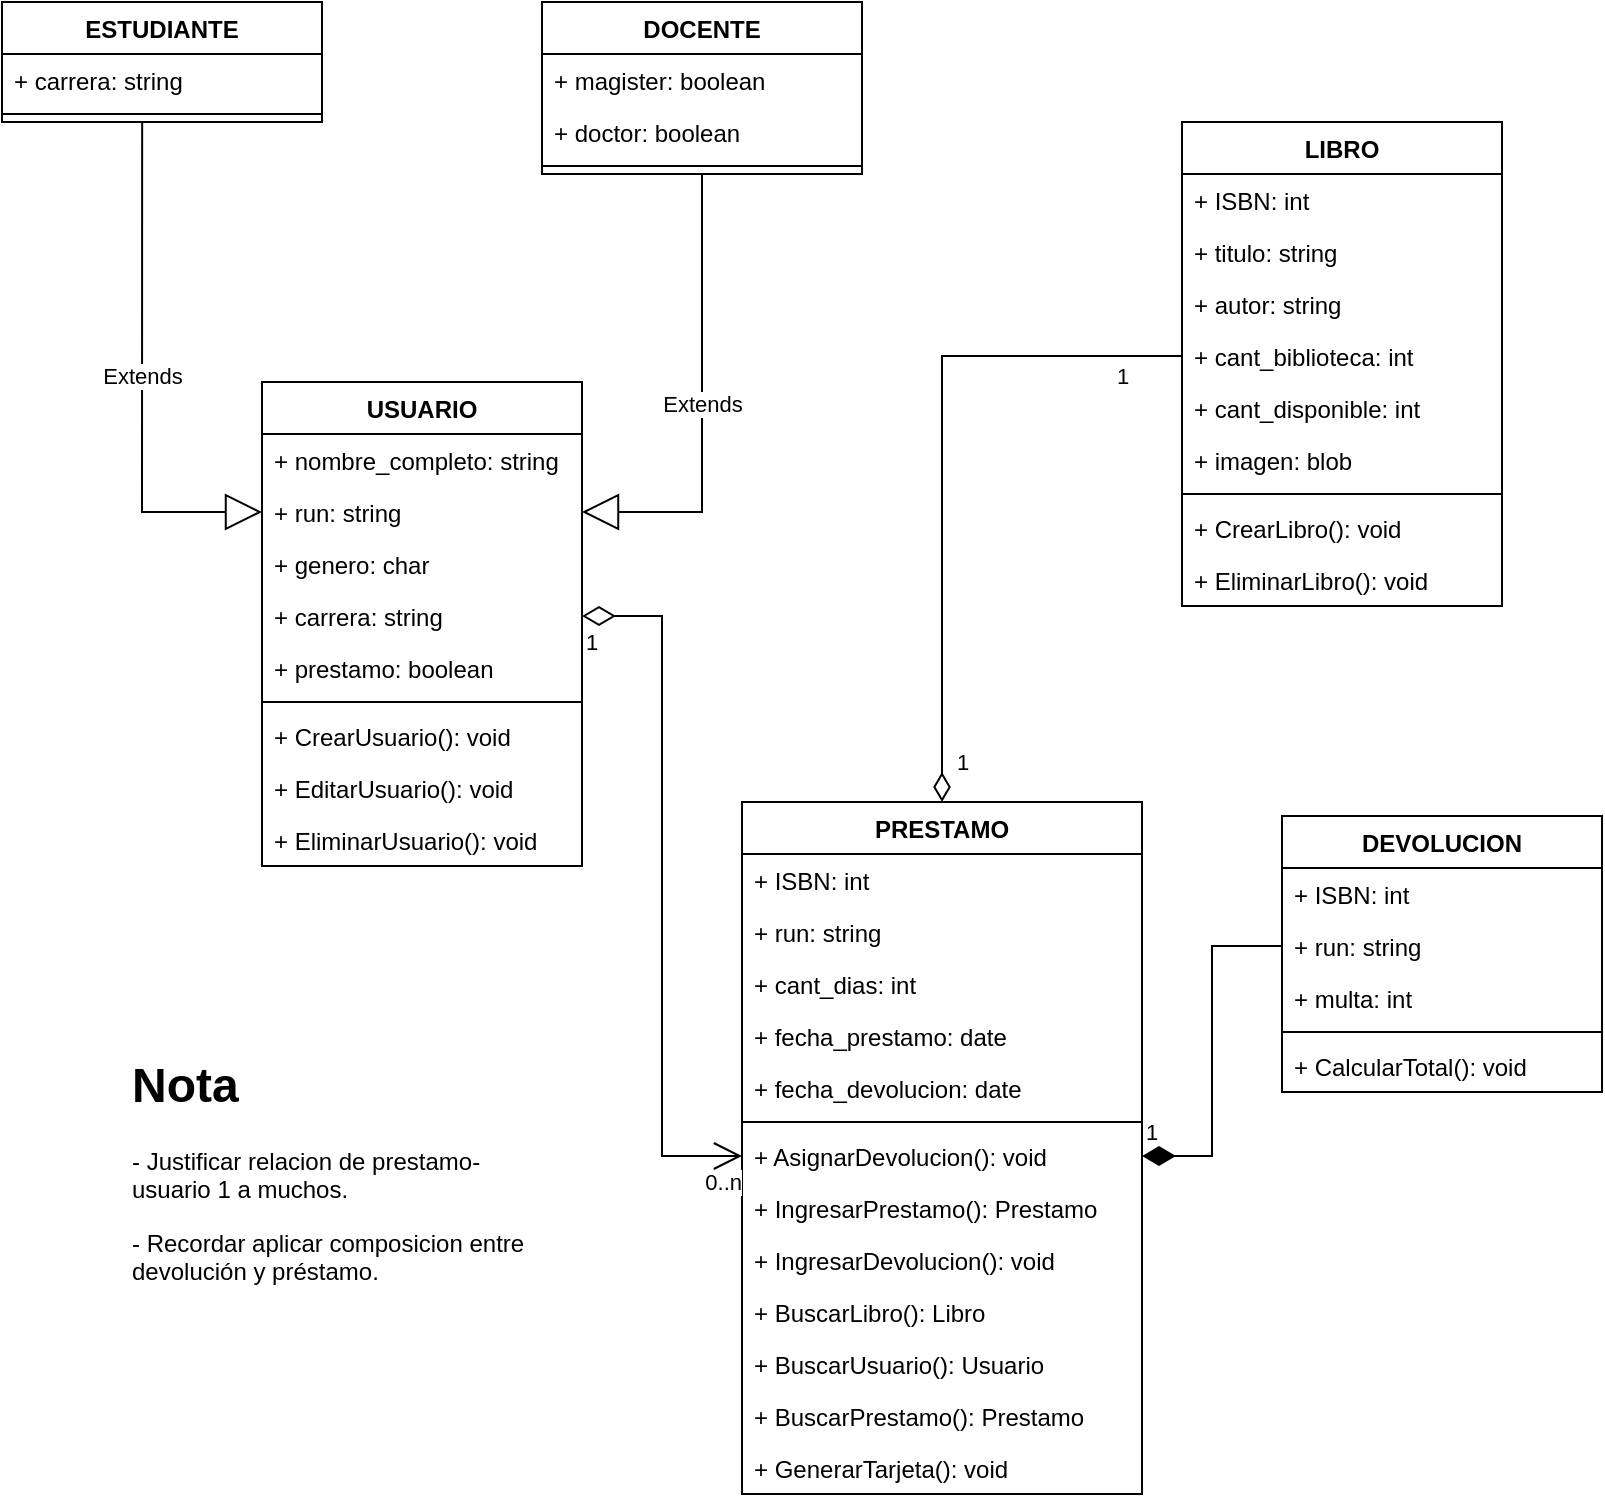 <mxfile version="20.3.0" type="device" pages="3"><diagram id="mNgIBa38I0x3JVY9VRNn" name="Página-1"><mxGraphModel dx="1311" dy="865" grid="1" gridSize="10" guides="1" tooltips="1" connect="1" arrows="1" fold="1" page="1" pageScale="1" pageWidth="827" pageHeight="1169" math="0" shadow="0"><root><mxCell id="0"/><mxCell id="1" parent="0"/><mxCell id="Ks_kOupfCcNhYlyn3guV-5" value="DOCENTE" style="swimlane;fontStyle=1;align=center;verticalAlign=top;childLayout=stackLayout;horizontal=1;startSize=26;horizontalStack=0;resizeParent=1;resizeParentMax=0;resizeLast=0;collapsible=1;marginBottom=0;" parent="1" vertex="1"><mxGeometry x="280" y="40" width="160" height="86" as="geometry"/></mxCell><mxCell id="Ks_kOupfCcNhYlyn3guV-6" value="+ magister: boolean" style="text;strokeColor=none;fillColor=none;align=left;verticalAlign=top;spacingLeft=4;spacingRight=4;overflow=hidden;rotatable=0;points=[[0,0.5],[1,0.5]];portConstraint=eastwest;" parent="Ks_kOupfCcNhYlyn3guV-5" vertex="1"><mxGeometry y="26" width="160" height="26" as="geometry"/></mxCell><mxCell id="Ks_kOupfCcNhYlyn3guV-21" value="+ doctor: boolean" style="text;strokeColor=none;fillColor=none;align=left;verticalAlign=top;spacingLeft=4;spacingRight=4;overflow=hidden;rotatable=0;points=[[0,0.5],[1,0.5]];portConstraint=eastwest;" parent="Ks_kOupfCcNhYlyn3guV-5" vertex="1"><mxGeometry y="52" width="160" height="26" as="geometry"/></mxCell><mxCell id="Ks_kOupfCcNhYlyn3guV-7" value="" style="line;strokeWidth=1;fillColor=none;align=left;verticalAlign=middle;spacingTop=-1;spacingLeft=3;spacingRight=3;rotatable=0;labelPosition=right;points=[];portConstraint=eastwest;strokeColor=inherit;" parent="Ks_kOupfCcNhYlyn3guV-5" vertex="1"><mxGeometry y="78" width="160" height="8" as="geometry"/></mxCell><mxCell id="Ks_kOupfCcNhYlyn3guV-9" value="ESTUDIANTE" style="swimlane;fontStyle=1;align=center;verticalAlign=top;childLayout=stackLayout;horizontal=1;startSize=26;horizontalStack=0;resizeParent=1;resizeParentMax=0;resizeLast=0;collapsible=1;marginBottom=0;" parent="1" vertex="1"><mxGeometry x="10" y="40" width="160" height="60" as="geometry"/></mxCell><mxCell id="Ks_kOupfCcNhYlyn3guV-39" value="+ carrera: string" style="text;strokeColor=none;fillColor=none;align=left;verticalAlign=top;spacingLeft=4;spacingRight=4;overflow=hidden;rotatable=0;points=[[0,0.5],[1,0.5]];portConstraint=eastwest;" parent="Ks_kOupfCcNhYlyn3guV-9" vertex="1"><mxGeometry y="26" width="160" height="26" as="geometry"/></mxCell><mxCell id="Ks_kOupfCcNhYlyn3guV-11" value="" style="line;strokeWidth=1;fillColor=none;align=left;verticalAlign=middle;spacingTop=-1;spacingLeft=3;spacingRight=3;rotatable=0;labelPosition=right;points=[];portConstraint=eastwest;strokeColor=inherit;" parent="Ks_kOupfCcNhYlyn3guV-9" vertex="1"><mxGeometry y="52" width="160" height="8" as="geometry"/></mxCell><mxCell id="Ks_kOupfCcNhYlyn3guV-13" value="USUARIO" style="swimlane;fontStyle=1;align=center;verticalAlign=top;childLayout=stackLayout;horizontal=1;startSize=26;horizontalStack=0;resizeParent=1;resizeParentMax=0;resizeLast=0;collapsible=1;marginBottom=0;" parent="1" vertex="1"><mxGeometry x="140" y="230" width="160" height="242" as="geometry"/></mxCell><mxCell id="Ks_kOupfCcNhYlyn3guV-14" value="+ nombre_completo: string" style="text;strokeColor=none;fillColor=none;align=left;verticalAlign=top;spacingLeft=4;spacingRight=4;overflow=hidden;rotatable=0;points=[[0,0.5],[1,0.5]];portConstraint=eastwest;" parent="Ks_kOupfCcNhYlyn3guV-13" vertex="1"><mxGeometry y="26" width="160" height="26" as="geometry"/></mxCell><mxCell id="Ks_kOupfCcNhYlyn3guV-40" value="+ run: string" style="text;strokeColor=none;fillColor=none;align=left;verticalAlign=top;spacingLeft=4;spacingRight=4;overflow=hidden;rotatable=0;points=[[0,0.5],[1,0.5]];portConstraint=eastwest;" parent="Ks_kOupfCcNhYlyn3guV-13" vertex="1"><mxGeometry y="52" width="160" height="26" as="geometry"/></mxCell><mxCell id="Ks_kOupfCcNhYlyn3guV-41" value="+ genero: char" style="text;strokeColor=none;fillColor=none;align=left;verticalAlign=top;spacingLeft=4;spacingRight=4;overflow=hidden;rotatable=0;points=[[0,0.5],[1,0.5]];portConstraint=eastwest;" parent="Ks_kOupfCcNhYlyn3guV-13" vertex="1"><mxGeometry y="78" width="160" height="26" as="geometry"/></mxCell><mxCell id="ywiuVshDL7w90yFbQGKG-3" value="+ carrera: string" style="text;strokeColor=none;fillColor=none;align=left;verticalAlign=top;spacingLeft=4;spacingRight=4;overflow=hidden;rotatable=0;points=[[0,0.5],[1,0.5]];portConstraint=eastwest;" parent="Ks_kOupfCcNhYlyn3guV-13" vertex="1"><mxGeometry y="104" width="160" height="26" as="geometry"/></mxCell><mxCell id="ywiuVshDL7w90yFbQGKG-4" value="+ prestamo: boolean" style="text;strokeColor=none;fillColor=none;align=left;verticalAlign=top;spacingLeft=4;spacingRight=4;overflow=hidden;rotatable=0;points=[[0,0.5],[1,0.5]];portConstraint=eastwest;" parent="Ks_kOupfCcNhYlyn3guV-13" vertex="1"><mxGeometry y="130" width="160" height="26" as="geometry"/></mxCell><mxCell id="Ks_kOupfCcNhYlyn3guV-15" value="" style="line;strokeWidth=1;fillColor=none;align=left;verticalAlign=middle;spacingTop=-1;spacingLeft=3;spacingRight=3;rotatable=0;labelPosition=right;points=[];portConstraint=eastwest;strokeColor=inherit;" parent="Ks_kOupfCcNhYlyn3guV-13" vertex="1"><mxGeometry y="156" width="160" height="8" as="geometry"/></mxCell><mxCell id="Ks_kOupfCcNhYlyn3guV-16" value="+ CrearUsuario(): void" style="text;strokeColor=none;fillColor=none;align=left;verticalAlign=top;spacingLeft=4;spacingRight=4;overflow=hidden;rotatable=0;points=[[0,0.5],[1,0.5]];portConstraint=eastwest;" parent="Ks_kOupfCcNhYlyn3guV-13" vertex="1"><mxGeometry y="164" width="160" height="26" as="geometry"/></mxCell><mxCell id="ywiuVshDL7w90yFbQGKG-5" value="+ EditarUsuario(): void" style="text;strokeColor=none;fillColor=none;align=left;verticalAlign=top;spacingLeft=4;spacingRight=4;overflow=hidden;rotatable=0;points=[[0,0.5],[1,0.5]];portConstraint=eastwest;" parent="Ks_kOupfCcNhYlyn3guV-13" vertex="1"><mxGeometry y="190" width="160" height="26" as="geometry"/></mxCell><mxCell id="ywiuVshDL7w90yFbQGKG-6" value="+ EliminarUsuario(): void" style="text;strokeColor=none;fillColor=none;align=left;verticalAlign=top;spacingLeft=4;spacingRight=4;overflow=hidden;rotatable=0;points=[[0,0.5],[1,0.5]];portConstraint=eastwest;" parent="Ks_kOupfCcNhYlyn3guV-13" vertex="1"><mxGeometry y="216" width="160" height="26" as="geometry"/></mxCell><mxCell id="Ks_kOupfCcNhYlyn3guV-17" value="LIBRO" style="swimlane;fontStyle=1;align=center;verticalAlign=top;childLayout=stackLayout;horizontal=1;startSize=26;horizontalStack=0;resizeParent=1;resizeParentMax=0;resizeLast=0;collapsible=1;marginBottom=0;" parent="1" vertex="1"><mxGeometry x="600" y="100" width="160" height="242" as="geometry"/></mxCell><mxCell id="Ks_kOupfCcNhYlyn3guV-18" value="+ ISBN: int" style="text;strokeColor=none;fillColor=none;align=left;verticalAlign=top;spacingLeft=4;spacingRight=4;overflow=hidden;rotatable=0;points=[[0,0.5],[1,0.5]];portConstraint=eastwest;" parent="Ks_kOupfCcNhYlyn3guV-17" vertex="1"><mxGeometry y="26" width="160" height="26" as="geometry"/></mxCell><mxCell id="ywiuVshDL7w90yFbQGKG-7" value="+ titulo: string" style="text;strokeColor=none;fillColor=none;align=left;verticalAlign=top;spacingLeft=4;spacingRight=4;overflow=hidden;rotatable=0;points=[[0,0.5],[1,0.5]];portConstraint=eastwest;" parent="Ks_kOupfCcNhYlyn3guV-17" vertex="1"><mxGeometry y="52" width="160" height="26" as="geometry"/></mxCell><mxCell id="ywiuVshDL7w90yFbQGKG-8" value="+ autor: string" style="text;strokeColor=none;fillColor=none;align=left;verticalAlign=top;spacingLeft=4;spacingRight=4;overflow=hidden;rotatable=0;points=[[0,0.5],[1,0.5]];portConstraint=eastwest;" parent="Ks_kOupfCcNhYlyn3guV-17" vertex="1"><mxGeometry y="78" width="160" height="26" as="geometry"/></mxCell><mxCell id="ywiuVshDL7w90yFbQGKG-9" value="+ cant_biblioteca: int" style="text;strokeColor=none;fillColor=none;align=left;verticalAlign=top;spacingLeft=4;spacingRight=4;overflow=hidden;rotatable=0;points=[[0,0.5],[1,0.5]];portConstraint=eastwest;" parent="Ks_kOupfCcNhYlyn3guV-17" vertex="1"><mxGeometry y="104" width="160" height="26" as="geometry"/></mxCell><mxCell id="ywiuVshDL7w90yFbQGKG-10" value="+ cant_disponible: int" style="text;strokeColor=none;fillColor=none;align=left;verticalAlign=top;spacingLeft=4;spacingRight=4;overflow=hidden;rotatable=0;points=[[0,0.5],[1,0.5]];portConstraint=eastwest;" parent="Ks_kOupfCcNhYlyn3guV-17" vertex="1"><mxGeometry y="130" width="160" height="26" as="geometry"/></mxCell><mxCell id="ywiuVshDL7w90yFbQGKG-11" value="+ imagen: blob " style="text;strokeColor=none;fillColor=none;align=left;verticalAlign=top;spacingLeft=4;spacingRight=4;overflow=hidden;rotatable=0;points=[[0,0.5],[1,0.5]];portConstraint=eastwest;" parent="Ks_kOupfCcNhYlyn3guV-17" vertex="1"><mxGeometry y="156" width="160" height="26" as="geometry"/></mxCell><mxCell id="Ks_kOupfCcNhYlyn3guV-19" value="" style="line;strokeWidth=1;fillColor=none;align=left;verticalAlign=middle;spacingTop=-1;spacingLeft=3;spacingRight=3;rotatable=0;labelPosition=right;points=[];portConstraint=eastwest;strokeColor=inherit;" parent="Ks_kOupfCcNhYlyn3guV-17" vertex="1"><mxGeometry y="182" width="160" height="8" as="geometry"/></mxCell><mxCell id="Ks_kOupfCcNhYlyn3guV-20" value="+ CrearLibro(): void" style="text;strokeColor=none;fillColor=none;align=left;verticalAlign=top;spacingLeft=4;spacingRight=4;overflow=hidden;rotatable=0;points=[[0,0.5],[1,0.5]];portConstraint=eastwest;" parent="Ks_kOupfCcNhYlyn3guV-17" vertex="1"><mxGeometry y="190" width="160" height="26" as="geometry"/></mxCell><mxCell id="ywiuVshDL7w90yFbQGKG-12" value="+ EliminarLibro(): void" style="text;strokeColor=none;fillColor=none;align=left;verticalAlign=top;spacingLeft=4;spacingRight=4;overflow=hidden;rotatable=0;points=[[0,0.5],[1,0.5]];portConstraint=eastwest;" parent="Ks_kOupfCcNhYlyn3guV-17" vertex="1"><mxGeometry y="216" width="160" height="26" as="geometry"/></mxCell><mxCell id="ywiuVshDL7w90yFbQGKG-24" value="PRESTAMO" style="swimlane;fontStyle=1;align=center;verticalAlign=top;childLayout=stackLayout;horizontal=1;startSize=26;horizontalStack=0;resizeParent=1;resizeParentMax=0;resizeLast=0;collapsible=1;marginBottom=0;" parent="1" vertex="1"><mxGeometry x="380" y="440" width="200" height="346" as="geometry"/></mxCell><mxCell id="ywiuVshDL7w90yFbQGKG-25" value="+ ISBN: int" style="text;strokeColor=none;fillColor=none;align=left;verticalAlign=top;spacingLeft=4;spacingRight=4;overflow=hidden;rotatable=0;points=[[0,0.5],[1,0.5]];portConstraint=eastwest;" parent="ywiuVshDL7w90yFbQGKG-24" vertex="1"><mxGeometry y="26" width="200" height="26" as="geometry"/></mxCell><mxCell id="ywiuVshDL7w90yFbQGKG-26" value="+ run: string" style="text;strokeColor=none;fillColor=none;align=left;verticalAlign=top;spacingLeft=4;spacingRight=4;overflow=hidden;rotatable=0;points=[[0,0.5],[1,0.5]];portConstraint=eastwest;" parent="ywiuVshDL7w90yFbQGKG-24" vertex="1"><mxGeometry y="52" width="200" height="26" as="geometry"/></mxCell><mxCell id="ywiuVshDL7w90yFbQGKG-39" value="+ cant_dias: int" style="text;strokeColor=none;fillColor=none;align=left;verticalAlign=top;spacingLeft=4;spacingRight=4;overflow=hidden;rotatable=0;points=[[0,0.5],[1,0.5]];portConstraint=eastwest;" parent="ywiuVshDL7w90yFbQGKG-24" vertex="1"><mxGeometry y="78" width="200" height="26" as="geometry"/></mxCell><mxCell id="ywiuVshDL7w90yFbQGKG-29" value="+ fecha_prestamo: date" style="text;strokeColor=none;fillColor=none;align=left;verticalAlign=top;spacingLeft=4;spacingRight=4;overflow=hidden;rotatable=0;points=[[0,0.5],[1,0.5]];portConstraint=eastwest;" parent="ywiuVshDL7w90yFbQGKG-24" vertex="1"><mxGeometry y="104" width="200" height="26" as="geometry"/></mxCell><mxCell id="ywiuVshDL7w90yFbQGKG-40" value="+ fecha_devolucion: date" style="text;strokeColor=none;fillColor=none;align=left;verticalAlign=top;spacingLeft=4;spacingRight=4;overflow=hidden;rotatable=0;points=[[0,0.5],[1,0.5]];portConstraint=eastwest;" parent="ywiuVshDL7w90yFbQGKG-24" vertex="1"><mxGeometry y="130" width="200" height="26" as="geometry"/></mxCell><mxCell id="ywiuVshDL7w90yFbQGKG-30" value="" style="line;strokeWidth=1;fillColor=none;align=left;verticalAlign=middle;spacingTop=-1;spacingLeft=3;spacingRight=3;rotatable=0;labelPosition=right;points=[];portConstraint=eastwest;strokeColor=inherit;" parent="ywiuVshDL7w90yFbQGKG-24" vertex="1"><mxGeometry y="156" width="200" height="8" as="geometry"/></mxCell><mxCell id="ywiuVshDL7w90yFbQGKG-33" value="+ AsignarDevolucion(): void" style="text;strokeColor=none;fillColor=none;align=left;verticalAlign=top;spacingLeft=4;spacingRight=4;overflow=hidden;rotatable=0;points=[[0,0.5],[1,0.5]];portConstraint=eastwest;" parent="ywiuVshDL7w90yFbQGKG-24" vertex="1"><mxGeometry y="164" width="200" height="26" as="geometry"/></mxCell><mxCell id="ywiuVshDL7w90yFbQGKG-42" value="+ IngresarPrestamo(): Prestamo" style="text;strokeColor=none;fillColor=none;align=left;verticalAlign=top;spacingLeft=4;spacingRight=4;overflow=hidden;rotatable=0;points=[[0,0.5],[1,0.5]];portConstraint=eastwest;" parent="ywiuVshDL7w90yFbQGKG-24" vertex="1"><mxGeometry y="190" width="200" height="26" as="geometry"/></mxCell><mxCell id="ywiuVshDL7w90yFbQGKG-44" value="+ IngresarDevolucion(): void" style="text;strokeColor=none;fillColor=none;align=left;verticalAlign=top;spacingLeft=4;spacingRight=4;overflow=hidden;rotatable=0;points=[[0,0.5],[1,0.5]];portConstraint=eastwest;" parent="ywiuVshDL7w90yFbQGKG-24" vertex="1"><mxGeometry y="216" width="200" height="26" as="geometry"/></mxCell><mxCell id="ywiuVshDL7w90yFbQGKG-45" value="+ BuscarLibro(): Libro" style="text;strokeColor=none;fillColor=none;align=left;verticalAlign=top;spacingLeft=4;spacingRight=4;overflow=hidden;rotatable=0;points=[[0,0.5],[1,0.5]];portConstraint=eastwest;" parent="ywiuVshDL7w90yFbQGKG-24" vertex="1"><mxGeometry y="242" width="200" height="26" as="geometry"/></mxCell><mxCell id="ywiuVshDL7w90yFbQGKG-46" value="+ BuscarUsuario(): Usuario" style="text;strokeColor=none;fillColor=none;align=left;verticalAlign=top;spacingLeft=4;spacingRight=4;overflow=hidden;rotatable=0;points=[[0,0.5],[1,0.5]];portConstraint=eastwest;" parent="ywiuVshDL7w90yFbQGKG-24" vertex="1"><mxGeometry y="268" width="200" height="26" as="geometry"/></mxCell><mxCell id="ywiuVshDL7w90yFbQGKG-47" value="+ BuscarPrestamo(): Prestamo" style="text;strokeColor=none;fillColor=none;align=left;verticalAlign=top;spacingLeft=4;spacingRight=4;overflow=hidden;rotatable=0;points=[[0,0.5],[1,0.5]];portConstraint=eastwest;" parent="ywiuVshDL7w90yFbQGKG-24" vertex="1"><mxGeometry y="294" width="200" height="26" as="geometry"/></mxCell><mxCell id="ywiuVshDL7w90yFbQGKG-41" value="+ GenerarTarjeta(): void" style="text;strokeColor=none;fillColor=none;align=left;verticalAlign=top;spacingLeft=4;spacingRight=4;overflow=hidden;rotatable=0;points=[[0,0.5],[1,0.5]];portConstraint=eastwest;" parent="ywiuVshDL7w90yFbQGKG-24" vertex="1"><mxGeometry y="320" width="200" height="26" as="geometry"/></mxCell><mxCell id="ywiuVshDL7w90yFbQGKG-48" value="DEVOLUCION" style="swimlane;fontStyle=1;align=center;verticalAlign=top;childLayout=stackLayout;horizontal=1;startSize=26;horizontalStack=0;resizeParent=1;resizeParentMax=0;resizeLast=0;collapsible=1;marginBottom=0;" parent="1" vertex="1"><mxGeometry x="650" y="447" width="160" height="138" as="geometry"/></mxCell><mxCell id="ywiuVshDL7w90yFbQGKG-49" value="+ ISBN: int" style="text;strokeColor=none;fillColor=none;align=left;verticalAlign=top;spacingLeft=4;spacingRight=4;overflow=hidden;rotatable=0;points=[[0,0.5],[1,0.5]];portConstraint=eastwest;" parent="ywiuVshDL7w90yFbQGKG-48" vertex="1"><mxGeometry y="26" width="160" height="26" as="geometry"/></mxCell><mxCell id="ywiuVshDL7w90yFbQGKG-50" value="+ run: string" style="text;strokeColor=none;fillColor=none;align=left;verticalAlign=top;spacingLeft=4;spacingRight=4;overflow=hidden;rotatable=0;points=[[0,0.5],[1,0.5]];portConstraint=eastwest;" parent="ywiuVshDL7w90yFbQGKG-48" vertex="1"><mxGeometry y="52" width="160" height="26" as="geometry"/></mxCell><mxCell id="a4HyWnvwHdu7u4Hzzxh6-2" value="+ multa: int" style="text;strokeColor=none;fillColor=none;align=left;verticalAlign=top;spacingLeft=4;spacingRight=4;overflow=hidden;rotatable=0;points=[[0,0.5],[1,0.5]];portConstraint=eastwest;" vertex="1" parent="ywiuVshDL7w90yFbQGKG-48"><mxGeometry y="78" width="160" height="26" as="geometry"/></mxCell><mxCell id="ywiuVshDL7w90yFbQGKG-55" value="" style="line;strokeWidth=1;fillColor=none;align=left;verticalAlign=middle;spacingTop=-1;spacingLeft=3;spacingRight=3;rotatable=0;labelPosition=right;points=[];portConstraint=eastwest;strokeColor=inherit;" parent="ywiuVshDL7w90yFbQGKG-48" vertex="1"><mxGeometry y="104" width="160" height="8" as="geometry"/></mxCell><mxCell id="ywiuVshDL7w90yFbQGKG-57" value="+ CalcularTotal(): void" style="text;strokeColor=none;fillColor=none;align=left;verticalAlign=top;spacingLeft=4;spacingRight=4;overflow=hidden;rotatable=0;points=[[0,0.5],[1,0.5]];portConstraint=eastwest;" parent="ywiuVshDL7w90yFbQGKG-48" vertex="1"><mxGeometry y="112" width="160" height="26" as="geometry"/></mxCell><mxCell id="a4HyWnvwHdu7u4Hzzxh6-3" value="1" style="endArrow=none;html=1;endSize=12;startArrow=diamondThin;startSize=14;startFill=1;edgeStyle=orthogonalEdgeStyle;align=left;verticalAlign=bottom;rounded=0;entryX=0;entryY=0.5;entryDx=0;entryDy=0;exitX=1;exitY=0.5;exitDx=0;exitDy=0;endFill=0;" edge="1" parent="1" source="ywiuVshDL7w90yFbQGKG-33" target="ywiuVshDL7w90yFbQGKG-50"><mxGeometry x="-1" y="3" relative="1" as="geometry"><mxPoint x="420" y="290" as="sourcePoint"/><mxPoint x="580" y="290" as="targetPoint"/></mxGeometry></mxCell><mxCell id="a4HyWnvwHdu7u4Hzzxh6-4" value="" style="endArrow=open;html=1;endSize=12;startArrow=diamondThin;startSize=14;startFill=0;edgeStyle=orthogonalEdgeStyle;rounded=0;exitX=1;exitY=0.5;exitDx=0;exitDy=0;entryX=0;entryY=0.5;entryDx=0;entryDy=0;" edge="1" parent="1" source="ywiuVshDL7w90yFbQGKG-3" target="ywiuVshDL7w90yFbQGKG-33"><mxGeometry relative="1" as="geometry"><mxPoint x="140" y="610" as="sourcePoint"/><mxPoint x="300" y="610" as="targetPoint"/></mxGeometry></mxCell><mxCell id="a4HyWnvwHdu7u4Hzzxh6-5" value="1" style="edgeLabel;resizable=0;html=1;align=left;verticalAlign=top;" connectable="0" vertex="1" parent="a4HyWnvwHdu7u4Hzzxh6-4"><mxGeometry x="-1" relative="1" as="geometry"/></mxCell><mxCell id="a4HyWnvwHdu7u4Hzzxh6-6" value="0..n" style="edgeLabel;resizable=0;html=1;align=right;verticalAlign=top;" connectable="0" vertex="1" parent="a4HyWnvwHdu7u4Hzzxh6-4"><mxGeometry x="1" relative="1" as="geometry"/></mxCell><mxCell id="a4HyWnvwHdu7u4Hzzxh6-7" value="Extends" style="endArrow=block;endSize=16;endFill=0;html=1;rounded=0;exitX=0.5;exitY=1;exitDx=0;exitDy=0;entryX=1;entryY=0.5;entryDx=0;entryDy=0;" edge="1" parent="1" source="Ks_kOupfCcNhYlyn3guV-5" target="Ks_kOupfCcNhYlyn3guV-40"><mxGeometry width="160" relative="1" as="geometry"><mxPoint x="354.08" y="151.012" as="sourcePoint"/><mxPoint x="470" y="270" as="targetPoint"/><Array as="points"><mxPoint x="360" y="295"/></Array></mxGeometry></mxCell><mxCell id="a4HyWnvwHdu7u4Hzzxh6-9" value="Extends" style="endArrow=block;endSize=16;endFill=0;html=1;rounded=0;entryX=0;entryY=0.5;entryDx=0;entryDy=0;exitX=0.438;exitY=1;exitDx=0;exitDy=0;exitPerimeter=0;" edge="1" parent="1" source="Ks_kOupfCcNhYlyn3guV-11" target="Ks_kOupfCcNhYlyn3guV-40"><mxGeometry width="160" relative="1" as="geometry"><mxPoint x="80" y="110" as="sourcePoint"/><mxPoint y="313.99" as="targetPoint"/><Array as="points"><mxPoint x="80" y="295"/></Array></mxGeometry></mxCell><mxCell id="a4HyWnvwHdu7u4Hzzxh6-10" value="" style="endArrow=diamondThin;html=1;endSize=12;startArrow=none;startSize=14;startFill=0;edgeStyle=orthogonalEdgeStyle;align=left;verticalAlign=bottom;rounded=0;entryX=0.5;entryY=0;entryDx=0;entryDy=0;endFill=0;exitX=0;exitY=0.5;exitDx=0;exitDy=0;" edge="1" parent="1" source="ywiuVshDL7w90yFbQGKG-9" target="ywiuVshDL7w90yFbQGKG-24"><mxGeometry x="-1" y="3" relative="1" as="geometry"><mxPoint x="550" y="160" as="sourcePoint"/><mxPoint x="580" y="370" as="targetPoint"/></mxGeometry></mxCell><mxCell id="a4HyWnvwHdu7u4Hzzxh6-15" value="1" style="edgeLabel;html=1;align=center;verticalAlign=middle;resizable=0;points=[];" vertex="1" connectable="0" parent="a4HyWnvwHdu7u4Hzzxh6-10"><mxGeometry x="0.878" y="3" relative="1" as="geometry"><mxPoint x="7" y="1" as="offset"/></mxGeometry></mxCell><mxCell id="a4HyWnvwHdu7u4Hzzxh6-16" value="1" style="edgeLabel;html=1;align=center;verticalAlign=middle;resizable=0;points=[];" vertex="1" connectable="0" parent="a4HyWnvwHdu7u4Hzzxh6-10"><mxGeometry x="-0.883" relative="1" as="geometry"><mxPoint x="-10" y="10" as="offset"/></mxGeometry></mxCell><mxCell id="a4HyWnvwHdu7u4Hzzxh6-17" value="&lt;h1&gt;Nota&lt;/h1&gt;&lt;p&gt;- Justificar relacion de prestamo-usuario 1 a muchos.&lt;/p&gt;&lt;p&gt;- Recordar aplicar composicion entre devolución y préstamo.&lt;/p&gt;" style="text;html=1;strokeColor=none;fillColor=none;spacing=5;spacingTop=-20;whiteSpace=wrap;overflow=hidden;rounded=0;" vertex="1" parent="1"><mxGeometry x="70" y="562" width="220" height="120" as="geometry"/></mxCell></root></mxGraphModel></diagram><diagram id="lPnefy8IGAxARfAvp4rN" name="Página-2"><mxGraphModel dx="1422" dy="754" grid="1" gridSize="10" guides="1" tooltips="1" connect="1" arrows="1" fold="1" page="1" pageScale="1" pageWidth="827" pageHeight="1169" math="0" shadow="0"><root><mxCell id="0"/><mxCell id="1" parent="0"/><mxCell id="mWKZ7ZZ4ZUN2fUDsAPJV-1" value="Figura" style="swimlane;fontStyle=1;align=center;verticalAlign=top;childLayout=stackLayout;horizontal=1;startSize=26;horizontalStack=0;resizeParent=1;resizeParentMax=0;resizeLast=0;collapsible=1;marginBottom=0;" parent="1" vertex="1"><mxGeometry x="360" y="80" width="160" height="86" as="geometry"/></mxCell><mxCell id="mWKZ7ZZ4ZUN2fUDsAPJV-3" value="" style="line;strokeWidth=1;fillColor=none;align=left;verticalAlign=middle;spacingTop=-1;spacingLeft=3;spacingRight=3;rotatable=0;labelPosition=right;points=[];portConstraint=eastwest;strokeColor=inherit;" parent="mWKZ7ZZ4ZUN2fUDsAPJV-1" vertex="1"><mxGeometry y="26" width="160" height="8" as="geometry"/></mxCell><mxCell id="mWKZ7ZZ4ZUN2fUDsAPJV-4" value="+ calcularArea(): double&#10;" style="text;strokeColor=none;fillColor=none;align=left;verticalAlign=top;spacingLeft=4;spacingRight=4;overflow=hidden;rotatable=0;points=[[0,0.5],[1,0.5]];portConstraint=eastwest;" parent="mWKZ7ZZ4ZUN2fUDsAPJV-1" vertex="1"><mxGeometry y="34" width="160" height="26" as="geometry"/></mxCell><mxCell id="mWKZ7ZZ4ZUN2fUDsAPJV-5" value="+ calcularPerímetro(): double&#10;" style="text;strokeColor=none;fillColor=none;align=left;verticalAlign=top;spacingLeft=4;spacingRight=4;overflow=hidden;rotatable=0;points=[[0,0.5],[1,0.5]];portConstraint=eastwest;" parent="mWKZ7ZZ4ZUN2fUDsAPJV-1" vertex="1"><mxGeometry y="60" width="160" height="26" as="geometry"/></mxCell><mxCell id="mWKZ7ZZ4ZUN2fUDsAPJV-6" value="Cuadrado" style="swimlane;fontStyle=1;align=center;verticalAlign=top;childLayout=stackLayout;horizontal=1;startSize=26;horizontalStack=0;resizeParent=1;resizeParentMax=0;resizeLast=0;collapsible=1;marginBottom=0;" parent="1" vertex="1"><mxGeometry x="40" y="240" width="160" height="138" as="geometry"/></mxCell><mxCell id="mWKZ7ZZ4ZUN2fUDsAPJV-7" value="- lado: double" style="text;strokeColor=none;fillColor=none;align=left;verticalAlign=top;spacingLeft=4;spacingRight=4;overflow=hidden;rotatable=0;points=[[0,0.5],[1,0.5]];portConstraint=eastwest;" parent="mWKZ7ZZ4ZUN2fUDsAPJV-6" vertex="1"><mxGeometry y="26" width="160" height="26" as="geometry"/></mxCell><mxCell id="mWKZ7ZZ4ZUN2fUDsAPJV-8" value="" style="line;strokeWidth=1;fillColor=none;align=left;verticalAlign=middle;spacingTop=-1;spacingLeft=3;spacingRight=3;rotatable=0;labelPosition=right;points=[];portConstraint=eastwest;strokeColor=inherit;" parent="mWKZ7ZZ4ZUN2fUDsAPJV-6" vertex="1"><mxGeometry y="52" width="160" height="8" as="geometry"/></mxCell><mxCell id="mWKZ7ZZ4ZUN2fUDsAPJV-12" value="+ calcularArea(): double&#10;" style="text;strokeColor=none;fillColor=none;align=left;verticalAlign=top;spacingLeft=4;spacingRight=4;overflow=hidden;rotatable=0;points=[[0,0.5],[1,0.5]];portConstraint=eastwest;" parent="mWKZ7ZZ4ZUN2fUDsAPJV-6" vertex="1"><mxGeometry y="60" width="160" height="26" as="geometry"/></mxCell><mxCell id="mWKZ7ZZ4ZUN2fUDsAPJV-13" value="+ calcularPerímetro(): double&#10;" style="text;strokeColor=none;fillColor=none;align=left;verticalAlign=top;spacingLeft=4;spacingRight=4;overflow=hidden;rotatable=0;points=[[0,0.5],[1,0.5]];portConstraint=eastwest;" parent="mWKZ7ZZ4ZUN2fUDsAPJV-6" vertex="1"><mxGeometry y="86" width="160" height="26" as="geometry"/></mxCell><mxCell id="mWKZ7ZZ4ZUN2fUDsAPJV-10" value="+ toString(): String" style="text;strokeColor=none;fillColor=none;align=left;verticalAlign=top;spacingLeft=4;spacingRight=4;overflow=hidden;rotatable=0;points=[[0,0.5],[1,0.5]];portConstraint=eastwest;" parent="mWKZ7ZZ4ZUN2fUDsAPJV-6" vertex="1"><mxGeometry y="112" width="160" height="26" as="geometry"/></mxCell><mxCell id="mWKZ7ZZ4ZUN2fUDsAPJV-18" value="Rectangulo" style="swimlane;fontStyle=1;align=center;verticalAlign=top;childLayout=stackLayout;horizontal=1;startSize=26;horizontalStack=0;resizeParent=1;resizeParentMax=0;resizeLast=0;collapsible=1;marginBottom=0;" parent="1" vertex="1"><mxGeometry x="240" y="240" width="160" height="164" as="geometry"/></mxCell><mxCell id="mWKZ7ZZ4ZUN2fUDsAPJV-19" value="- base: double" style="text;strokeColor=none;fillColor=none;align=left;verticalAlign=top;spacingLeft=4;spacingRight=4;overflow=hidden;rotatable=0;points=[[0,0.5],[1,0.5]];portConstraint=eastwest;" parent="mWKZ7ZZ4ZUN2fUDsAPJV-18" vertex="1"><mxGeometry y="26" width="160" height="26" as="geometry"/></mxCell><mxCell id="mWKZ7ZZ4ZUN2fUDsAPJV-24" value="- altura: double" style="text;strokeColor=none;fillColor=none;align=left;verticalAlign=top;spacingLeft=4;spacingRight=4;overflow=hidden;rotatable=0;points=[[0,0.5],[1,0.5]];portConstraint=eastwest;" parent="mWKZ7ZZ4ZUN2fUDsAPJV-18" vertex="1"><mxGeometry y="52" width="160" height="26" as="geometry"/></mxCell><mxCell id="mWKZ7ZZ4ZUN2fUDsAPJV-20" value="" style="line;strokeWidth=1;fillColor=none;align=left;verticalAlign=middle;spacingTop=-1;spacingLeft=3;spacingRight=3;rotatable=0;labelPosition=right;points=[];portConstraint=eastwest;strokeColor=inherit;" parent="mWKZ7ZZ4ZUN2fUDsAPJV-18" vertex="1"><mxGeometry y="78" width="160" height="8" as="geometry"/></mxCell><mxCell id="mWKZ7ZZ4ZUN2fUDsAPJV-21" value="+ calcularArea(): double&#10;" style="text;strokeColor=none;fillColor=none;align=left;verticalAlign=top;spacingLeft=4;spacingRight=4;overflow=hidden;rotatable=0;points=[[0,0.5],[1,0.5]];portConstraint=eastwest;" parent="mWKZ7ZZ4ZUN2fUDsAPJV-18" vertex="1"><mxGeometry y="86" width="160" height="26" as="geometry"/></mxCell><mxCell id="mWKZ7ZZ4ZUN2fUDsAPJV-22" value="+ calcularPerímetro(): double&#10;" style="text;strokeColor=none;fillColor=none;align=left;verticalAlign=top;spacingLeft=4;spacingRight=4;overflow=hidden;rotatable=0;points=[[0,0.5],[1,0.5]];portConstraint=eastwest;" parent="mWKZ7ZZ4ZUN2fUDsAPJV-18" vertex="1"><mxGeometry y="112" width="160" height="26" as="geometry"/></mxCell><mxCell id="mWKZ7ZZ4ZUN2fUDsAPJV-23" value="+ toString(): String" style="text;strokeColor=none;fillColor=none;align=left;verticalAlign=top;spacingLeft=4;spacingRight=4;overflow=hidden;rotatable=0;points=[[0,0.5],[1,0.5]];portConstraint=eastwest;" parent="mWKZ7ZZ4ZUN2fUDsAPJV-18" vertex="1"><mxGeometry y="138" width="160" height="26" as="geometry"/></mxCell><mxCell id="mWKZ7ZZ4ZUN2fUDsAPJV-25" value="Triangulo" style="swimlane;fontStyle=1;align=center;verticalAlign=top;childLayout=stackLayout;horizontal=1;startSize=26;horizontalStack=0;resizeParent=1;resizeParentMax=0;resizeLast=0;collapsible=1;marginBottom=0;" parent="1" vertex="1"><mxGeometry x="480" y="240" width="160" height="190" as="geometry"/></mxCell><mxCell id="mWKZ7ZZ4ZUN2fUDsAPJV-26" value="- ladoA: double" style="text;strokeColor=none;fillColor=none;align=left;verticalAlign=top;spacingLeft=4;spacingRight=4;overflow=hidden;rotatable=0;points=[[0,0.5],[1,0.5]];portConstraint=eastwest;" parent="mWKZ7ZZ4ZUN2fUDsAPJV-25" vertex="1"><mxGeometry y="26" width="160" height="26" as="geometry"/></mxCell><mxCell id="mWKZ7ZZ4ZUN2fUDsAPJV-27" value="- ladoB: double" style="text;strokeColor=none;fillColor=none;align=left;verticalAlign=top;spacingLeft=4;spacingRight=4;overflow=hidden;rotatable=0;points=[[0,0.5],[1,0.5]];portConstraint=eastwest;" parent="mWKZ7ZZ4ZUN2fUDsAPJV-25" vertex="1"><mxGeometry y="52" width="160" height="26" as="geometry"/></mxCell><mxCell id="mWKZ7ZZ4ZUN2fUDsAPJV-32" value="- ladoC: double" style="text;strokeColor=none;fillColor=none;align=left;verticalAlign=top;spacingLeft=4;spacingRight=4;overflow=hidden;rotatable=0;points=[[0,0.5],[1,0.5]];portConstraint=eastwest;" parent="mWKZ7ZZ4ZUN2fUDsAPJV-25" vertex="1"><mxGeometry y="78" width="160" height="26" as="geometry"/></mxCell><mxCell id="mWKZ7ZZ4ZUN2fUDsAPJV-28" value="" style="line;strokeWidth=1;fillColor=none;align=left;verticalAlign=middle;spacingTop=-1;spacingLeft=3;spacingRight=3;rotatable=0;labelPosition=right;points=[];portConstraint=eastwest;strokeColor=inherit;" parent="mWKZ7ZZ4ZUN2fUDsAPJV-25" vertex="1"><mxGeometry y="104" width="160" height="8" as="geometry"/></mxCell><mxCell id="mWKZ7ZZ4ZUN2fUDsAPJV-29" value="+ calcularArea(): double&#10;" style="text;strokeColor=none;fillColor=none;align=left;verticalAlign=top;spacingLeft=4;spacingRight=4;overflow=hidden;rotatable=0;points=[[0,0.5],[1,0.5]];portConstraint=eastwest;" parent="mWKZ7ZZ4ZUN2fUDsAPJV-25" vertex="1"><mxGeometry y="112" width="160" height="26" as="geometry"/></mxCell><mxCell id="mWKZ7ZZ4ZUN2fUDsAPJV-30" value="+ calcularPerímetro(): double&#10;" style="text;strokeColor=none;fillColor=none;align=left;verticalAlign=top;spacingLeft=4;spacingRight=4;overflow=hidden;rotatable=0;points=[[0,0.5],[1,0.5]];portConstraint=eastwest;" parent="mWKZ7ZZ4ZUN2fUDsAPJV-25" vertex="1"><mxGeometry y="138" width="160" height="26" as="geometry"/></mxCell><mxCell id="mWKZ7ZZ4ZUN2fUDsAPJV-31" value="+ toString(): String" style="text;strokeColor=none;fillColor=none;align=left;verticalAlign=top;spacingLeft=4;spacingRight=4;overflow=hidden;rotatable=0;points=[[0,0.5],[1,0.5]];portConstraint=eastwest;" parent="mWKZ7ZZ4ZUN2fUDsAPJV-25" vertex="1"><mxGeometry y="164" width="160" height="26" as="geometry"/></mxCell><mxCell id="mWKZ7ZZ4ZUN2fUDsAPJV-33" value="Circulo" style="swimlane;fontStyle=1;align=center;verticalAlign=top;childLayout=stackLayout;horizontal=1;startSize=26;horizontalStack=0;resizeParent=1;resizeParentMax=0;resizeLast=0;collapsible=1;marginBottom=0;" parent="1" vertex="1"><mxGeometry x="680" y="240" width="160" height="164" as="geometry"/></mxCell><mxCell id="mWKZ7ZZ4ZUN2fUDsAPJV-34" value="- radio: double" style="text;strokeColor=none;fillColor=none;align=left;verticalAlign=top;spacingLeft=4;spacingRight=4;overflow=hidden;rotatable=0;points=[[0,0.5],[1,0.5]];portConstraint=eastwest;" parent="mWKZ7ZZ4ZUN2fUDsAPJV-33" vertex="1"><mxGeometry y="26" width="160" height="26" as="geometry"/></mxCell><mxCell id="mWKZ7ZZ4ZUN2fUDsAPJV-35" value="" style="line;strokeWidth=1;fillColor=none;align=left;verticalAlign=middle;spacingTop=-1;spacingLeft=3;spacingRight=3;rotatable=0;labelPosition=right;points=[];portConstraint=eastwest;strokeColor=inherit;" parent="mWKZ7ZZ4ZUN2fUDsAPJV-33" vertex="1"><mxGeometry y="52" width="160" height="8" as="geometry"/></mxCell><mxCell id="mWKZ7ZZ4ZUN2fUDsAPJV-36" value="+ calcularArea(): double&#10;" style="text;strokeColor=none;fillColor=none;align=left;verticalAlign=top;spacingLeft=4;spacingRight=4;overflow=hidden;rotatable=0;points=[[0,0.5],[1,0.5]];portConstraint=eastwest;" parent="mWKZ7ZZ4ZUN2fUDsAPJV-33" vertex="1"><mxGeometry y="60" width="160" height="26" as="geometry"/></mxCell><mxCell id="mWKZ7ZZ4ZUN2fUDsAPJV-37" value="+ calcularPerímetro(): double&#10;" style="text;strokeColor=none;fillColor=none;align=left;verticalAlign=top;spacingLeft=4;spacingRight=4;overflow=hidden;rotatable=0;points=[[0,0.5],[1,0.5]];portConstraint=eastwest;" parent="mWKZ7ZZ4ZUN2fUDsAPJV-33" vertex="1"><mxGeometry y="86" width="160" height="26" as="geometry"/></mxCell><mxCell id="mWKZ7ZZ4ZUN2fUDsAPJV-39" value="+ calcularDiametro(): double&#10;" style="text;strokeColor=none;fillColor=none;align=left;verticalAlign=top;spacingLeft=4;spacingRight=4;overflow=hidden;rotatable=0;points=[[0,0.5],[1,0.5]];portConstraint=eastwest;" parent="mWKZ7ZZ4ZUN2fUDsAPJV-33" vertex="1"><mxGeometry y="112" width="160" height="26" as="geometry"/></mxCell><mxCell id="mWKZ7ZZ4ZUN2fUDsAPJV-38" value="+ toString(): String" style="text;strokeColor=none;fillColor=none;align=left;verticalAlign=top;spacingLeft=4;spacingRight=4;overflow=hidden;rotatable=0;points=[[0,0.5],[1,0.5]];portConstraint=eastwest;" parent="mWKZ7ZZ4ZUN2fUDsAPJV-33" vertex="1"><mxGeometry y="138" width="160" height="26" as="geometry"/></mxCell><mxCell id="mWKZ7ZZ4ZUN2fUDsAPJV-40" value="Extends" style="endArrow=block;endSize=16;endFill=0;html=1;rounded=0;exitX=0.5;exitY=0;exitDx=0;exitDy=0;entryX=0;entryY=0.5;entryDx=0;entryDy=0;" parent="1" source="mWKZ7ZZ4ZUN2fUDsAPJV-6" target="mWKZ7ZZ4ZUN2fUDsAPJV-4" edge="1"><mxGeometry width="160" relative="1" as="geometry"><mxPoint x="200" y="200" as="sourcePoint"/><mxPoint x="360" y="200" as="targetPoint"/><Array as="points"><mxPoint x="120" y="130"/></Array></mxGeometry></mxCell><mxCell id="mWKZ7ZZ4ZUN2fUDsAPJV-41" value="Extends" style="endArrow=block;endSize=16;endFill=0;html=1;rounded=0;exitX=0.5;exitY=0;exitDx=0;exitDy=0;" parent="1" source="mWKZ7ZZ4ZUN2fUDsAPJV-18" edge="1"><mxGeometry width="160" relative="1" as="geometry"><mxPoint x="310" y="210" as="sourcePoint"/><mxPoint x="400" y="170" as="targetPoint"/><Array as="points"><mxPoint x="320" y="200"/><mxPoint x="400" y="200"/></Array></mxGeometry></mxCell><mxCell id="mWKZ7ZZ4ZUN2fUDsAPJV-42" value="Extends" style="endArrow=block;endSize=16;endFill=0;html=1;rounded=0;exitX=0.5;exitY=0;exitDx=0;exitDy=0;entryX=1;entryY=0.5;entryDx=0;entryDy=0;" parent="1" source="mWKZ7ZZ4ZUN2fUDsAPJV-33" target="mWKZ7ZZ4ZUN2fUDsAPJV-4" edge="1"><mxGeometry width="160" relative="1" as="geometry"><mxPoint x="580" y="150" as="sourcePoint"/><mxPoint x="740" y="150" as="targetPoint"/><Array as="points"><mxPoint x="760" y="130"/></Array></mxGeometry></mxCell><mxCell id="mWKZ7ZZ4ZUN2fUDsAPJV-43" value="Extends" style="endArrow=block;endSize=16;endFill=0;html=1;rounded=0;exitX=0.5;exitY=0;exitDx=0;exitDy=0;" parent="1" source="mWKZ7ZZ4ZUN2fUDsAPJV-25" edge="1"><mxGeometry width="160" relative="1" as="geometry"><mxPoint x="520" y="200" as="sourcePoint"/><mxPoint x="480" y="170" as="targetPoint"/><Array as="points"><mxPoint x="560" y="200"/><mxPoint x="480" y="200"/></Array></mxGeometry></mxCell></root></mxGraphModel></diagram><diagram id="KY0oAbneBikopk9FXtJI" name="Página-3"><mxGraphModel dx="2249" dy="1923" grid="1" gridSize="10" guides="1" tooltips="1" connect="1" arrows="1" fold="1" page="1" pageScale="1" pageWidth="827" pageHeight="1169" math="0" shadow="0"><root><mxCell id="0"/><mxCell id="1" parent="0"/><mxCell id="IpWhMN64E7vK8J-bmfZZ-1" value="PRESTAMO" style="swimlane;fontStyle=1;align=center;verticalAlign=top;childLayout=stackLayout;horizontal=1;startSize=26;horizontalStack=0;resizeParent=1;resizeParentMax=0;resizeLast=0;collapsible=1;marginBottom=0;" parent="1" vertex="1"><mxGeometry x="40" y="320" width="640" height="214" as="geometry"/></mxCell><mxCell id="IpWhMN64E7vK8J-bmfZZ-3" value="" style="line;strokeWidth=1;fillColor=none;align=left;verticalAlign=middle;spacingTop=-1;spacingLeft=3;spacingRight=3;rotatable=0;labelPosition=right;points=[];portConstraint=eastwest;strokeColor=inherit;" parent="IpWhMN64E7vK8J-bmfZZ-1" vertex="1"><mxGeometry y="26" width="640" height="8" as="geometry"/></mxCell><mxCell id="IpWhMN64E7vK8J-bmfZZ-4" value="+ asignarDevolucion(): void" style="text;strokeColor=none;fillColor=none;align=left;verticalAlign=top;spacingLeft=4;spacingRight=4;overflow=hidden;rotatable=0;points=[[0,0.5],[1,0.5]];portConstraint=eastwest;" parent="IpWhMN64E7vK8J-bmfZZ-1" vertex="1"><mxGeometry y="34" width="640" height="30" as="geometry"/></mxCell><mxCell id="IpWhMN64E7vK8J-bmfZZ-6" value="+ ingresarPrestamo(int ISBN, String RUN, ArrayList&lt;Libro&gt; libros, ArrayList&lt;Usuario&gt; usuarios): Prestamo" style="text;strokeColor=none;fillColor=none;align=left;verticalAlign=top;spacingLeft=4;spacingRight=4;overflow=hidden;rotatable=0;points=[[0,0.5],[1,0.5]];portConstraint=eastwest;fontStyle=4" parent="IpWhMN64E7vK8J-bmfZZ-1" vertex="1"><mxGeometry y="64" width="640" height="30" as="geometry"/></mxCell><mxCell id="IpWhMN64E7vK8J-bmfZZ-7" value="+ ingresarDevolucion(int ISBN, String RUN, ArrayList&lt;Prestamo&gt; prestamos): void" style="text;strokeColor=none;fillColor=none;align=left;verticalAlign=top;spacingLeft=4;spacingRight=4;overflow=hidden;rotatable=0;points=[[0,0.5],[1,0.5]];portConstraint=eastwest;fontStyle=4" parent="IpWhMN64E7vK8J-bmfZZ-1" vertex="1"><mxGeometry y="94" width="640" height="30" as="geometry"/></mxCell><mxCell id="IpWhMN64E7vK8J-bmfZZ-8" value="+ buscarLibro(int ISBN, ArrayList&lt;Libro&gt; libros): Libro" style="text;strokeColor=none;fillColor=none;align=left;verticalAlign=top;spacingLeft=4;spacingRight=4;overflow=hidden;rotatable=0;points=[[0,0.5],[1,0.5]];portConstraint=eastwest;fontStyle=4" parent="IpWhMN64E7vK8J-bmfZZ-1" vertex="1"><mxGeometry y="124" width="640" height="30" as="geometry"/></mxCell><mxCell id="IpWhMN64E7vK8J-bmfZZ-9" value="+ buscarUsuario(String RUN, ArrayList&lt;Usuario&gt; usuarios): Usuario" style="text;strokeColor=none;fillColor=none;align=left;verticalAlign=top;spacingLeft=4;spacingRight=4;overflow=hidden;rotatable=0;points=[[0,0.5],[1,0.5]];portConstraint=eastwest;fontStyle=4" parent="IpWhMN64E7vK8J-bmfZZ-1" vertex="1"><mxGeometry y="154" width="640" height="30" as="geometry"/></mxCell><mxCell id="IpWhMN64E7vK8J-bmfZZ-11" value="+ buscarPrestamo(int ISBN, String RUN, ArrayList&lt;Prestamo&gt; prestamos): Prestamo" style="text;strokeColor=none;fillColor=none;align=left;verticalAlign=top;spacingLeft=4;spacingRight=4;overflow=hidden;rotatable=0;points=[[0,0.5],[1,0.5]];portConstraint=eastwest;fontStyle=4" parent="IpWhMN64E7vK8J-bmfZZ-1" vertex="1"><mxGeometry y="184" width="640" height="30" as="geometry"/></mxCell><mxCell id="IpWhMN64E7vK8J-bmfZZ-16" value="USUARIO&#10;" style="swimlane;fontStyle=1;align=center;verticalAlign=top;childLayout=stackLayout;horizontal=1;startSize=26;horizontalStack=0;resizeParent=1;resizeParentMax=0;resizeLast=0;collapsible=1;marginBottom=0;" parent="1" vertex="1"><mxGeometry x="-160" y="160" width="160" height="86" as="geometry"/></mxCell><mxCell id="IpWhMN64E7vK8J-bmfZZ-17" value="+ field: type" style="text;strokeColor=none;fillColor=none;align=left;verticalAlign=top;spacingLeft=4;spacingRight=4;overflow=hidden;rotatable=0;points=[[0,0.5],[1,0.5]];portConstraint=eastwest;" parent="IpWhMN64E7vK8J-bmfZZ-16" vertex="1"><mxGeometry y="26" width="160" height="26" as="geometry"/></mxCell><mxCell id="IpWhMN64E7vK8J-bmfZZ-18" value="" style="line;strokeWidth=1;fillColor=none;align=left;verticalAlign=middle;spacingTop=-1;spacingLeft=3;spacingRight=3;rotatable=0;labelPosition=right;points=[];portConstraint=eastwest;strokeColor=inherit;" parent="IpWhMN64E7vK8J-bmfZZ-16" vertex="1"><mxGeometry y="52" width="160" height="8" as="geometry"/></mxCell><mxCell id="IpWhMN64E7vK8J-bmfZZ-19" value="+ method(type): type" style="text;strokeColor=none;fillColor=none;align=left;verticalAlign=top;spacingLeft=4;spacingRight=4;overflow=hidden;rotatable=0;points=[[0,0.5],[1,0.5]];portConstraint=eastwest;" parent="IpWhMN64E7vK8J-bmfZZ-16" vertex="1"><mxGeometry y="60" width="160" height="26" as="geometry"/></mxCell><mxCell id="IpWhMN64E7vK8J-bmfZZ-20" value="DOCENTE" style="swimlane;fontStyle=1;align=center;verticalAlign=top;childLayout=stackLayout;horizontal=1;startSize=26;horizontalStack=0;resizeParent=1;resizeParentMax=0;resizeLast=0;collapsible=1;marginBottom=0;" parent="1" vertex="1"><mxGeometry x="-270" y="-20" width="160" height="82" as="geometry"/></mxCell><mxCell id="IpWhMN64E7vK8J-bmfZZ-21" value="+ field: type" style="text;strokeColor=none;fillColor=none;align=left;verticalAlign=top;spacingLeft=4;spacingRight=4;overflow=hidden;rotatable=0;points=[[0,0.5],[1,0.5]];portConstraint=eastwest;" parent="IpWhMN64E7vK8J-bmfZZ-20" vertex="1"><mxGeometry y="26" width="160" height="22" as="geometry"/></mxCell><mxCell id="IpWhMN64E7vK8J-bmfZZ-22" value="" style="line;strokeWidth=1;fillColor=none;align=left;verticalAlign=middle;spacingTop=-1;spacingLeft=3;spacingRight=3;rotatable=0;labelPosition=right;points=[];portConstraint=eastwest;strokeColor=inherit;" parent="IpWhMN64E7vK8J-bmfZZ-20" vertex="1"><mxGeometry y="48" width="160" height="8" as="geometry"/></mxCell><mxCell id="IpWhMN64E7vK8J-bmfZZ-23" value="+ method(type): type" style="text;strokeColor=none;fillColor=none;align=left;verticalAlign=top;spacingLeft=4;spacingRight=4;overflow=hidden;rotatable=0;points=[[0,0.5],[1,0.5]];portConstraint=eastwest;" parent="IpWhMN64E7vK8J-bmfZZ-20" vertex="1"><mxGeometry y="56" width="160" height="26" as="geometry"/></mxCell><mxCell id="IpWhMN64E7vK8J-bmfZZ-24" value="ESTUDIANTE" style="swimlane;fontStyle=1;align=center;verticalAlign=top;childLayout=stackLayout;horizontal=1;startSize=26;horizontalStack=0;resizeParent=1;resizeParentMax=0;resizeLast=0;collapsible=1;marginBottom=0;" parent="1" vertex="1"><mxGeometry x="-40" y="-20" width="160" height="86" as="geometry"/></mxCell><mxCell id="IpWhMN64E7vK8J-bmfZZ-25" value="+ field: type" style="text;strokeColor=none;fillColor=none;align=left;verticalAlign=top;spacingLeft=4;spacingRight=4;overflow=hidden;rotatable=0;points=[[0,0.5],[1,0.5]];portConstraint=eastwest;" parent="IpWhMN64E7vK8J-bmfZZ-24" vertex="1"><mxGeometry y="26" width="160" height="26" as="geometry"/></mxCell><mxCell id="IpWhMN64E7vK8J-bmfZZ-26" value="" style="line;strokeWidth=1;fillColor=none;align=left;verticalAlign=middle;spacingTop=-1;spacingLeft=3;spacingRight=3;rotatable=0;labelPosition=right;points=[];portConstraint=eastwest;strokeColor=inherit;" parent="IpWhMN64E7vK8J-bmfZZ-24" vertex="1"><mxGeometry y="52" width="160" height="8" as="geometry"/></mxCell><mxCell id="IpWhMN64E7vK8J-bmfZZ-27" value="+ method(type): type" style="text;strokeColor=none;fillColor=none;align=left;verticalAlign=top;spacingLeft=4;spacingRight=4;overflow=hidden;rotatable=0;points=[[0,0.5],[1,0.5]];portConstraint=eastwest;" parent="IpWhMN64E7vK8J-bmfZZ-24" vertex="1"><mxGeometry y="60" width="160" height="26" as="geometry"/></mxCell><mxCell id="IpWhMN64E7vK8J-bmfZZ-29" value="Extends" style="endArrow=block;endSize=16;endFill=0;html=1;rounded=0;exitX=0.431;exitY=0.962;exitDx=0;exitDy=0;exitPerimeter=0;entryX=0.5;entryY=0;entryDx=0;entryDy=0;" parent="1" source="IpWhMN64E7vK8J-bmfZZ-23" target="IpWhMN64E7vK8J-bmfZZ-16" edge="1"><mxGeometry width="160" relative="1" as="geometry"><mxPoint x="-170" y="310" as="sourcePoint"/><mxPoint x="-10" y="310" as="targetPoint"/><Array as="points"><mxPoint x="-200" y="120"/><mxPoint x="-80" y="120"/></Array></mxGeometry></mxCell><mxCell id="IpWhMN64E7vK8J-bmfZZ-30" value="Extends" style="endArrow=block;endSize=16;endFill=0;html=1;rounded=0;exitX=0.506;exitY=1.038;exitDx=0;exitDy=0;exitPerimeter=0;entryX=0.5;entryY=0;entryDx=0;entryDy=0;" parent="1" source="IpWhMN64E7vK8J-bmfZZ-27" target="IpWhMN64E7vK8J-bmfZZ-16" edge="1"><mxGeometry width="160" relative="1" as="geometry"><mxPoint x="70" y="130" as="sourcePoint"/><mxPoint x="230" y="130" as="targetPoint"/><Array as="points"><mxPoint x="40" y="120"/><mxPoint x="-80" y="120"/></Array></mxGeometry></mxCell><mxCell id="IpWhMN64E7vK8J-bmfZZ-31" value="" style="endArrow=diamondThin;endFill=0;endSize=24;html=1;rounded=0;entryX=0;entryY=0.5;entryDx=0;entryDy=0;" parent="1" source="IpWhMN64E7vK8J-bmfZZ-19" target="IpWhMN64E7vK8J-bmfZZ-7" edge="1"><mxGeometry width="160" relative="1" as="geometry"><mxPoint x="-170" y="426.5" as="sourcePoint"/><mxPoint x="-10" y="426.5" as="targetPoint"/><Array as="points"><mxPoint x="-80" y="430"/></Array></mxGeometry></mxCell><mxCell id="IpWhMN64E7vK8J-bmfZZ-32" value="1" style="edgeLabel;html=1;align=center;verticalAlign=middle;resizable=0;points=[];" parent="IpWhMN64E7vK8J-bmfZZ-31" vertex="1" connectable="0"><mxGeometry x="-0.875" y="-1" relative="1" as="geometry"><mxPoint as="offset"/></mxGeometry></mxCell><mxCell id="IpWhMN64E7vK8J-bmfZZ-33" value="0...*" style="edgeLabel;html=1;align=center;verticalAlign=middle;resizable=0;points=[];" parent="IpWhMN64E7vK8J-bmfZZ-31" vertex="1" connectable="0"><mxGeometry x="0.717" y="-2" relative="1" as="geometry"><mxPoint x="-7" y="9" as="offset"/></mxGeometry></mxCell><mxCell id="IpWhMN64E7vK8J-bmfZZ-34" value="DEVOLUCIÓN" style="swimlane;fontStyle=1;align=center;verticalAlign=top;childLayout=stackLayout;horizontal=1;startSize=26;horizontalStack=0;resizeParent=1;resizeParentMax=0;resizeLast=0;collapsible=1;marginBottom=0;" parent="1" vertex="1"><mxGeometry x="680" y="122" width="160" height="86" as="geometry"/></mxCell><mxCell id="IpWhMN64E7vK8J-bmfZZ-35" value="+ field: type" style="text;strokeColor=none;fillColor=none;align=left;verticalAlign=top;spacingLeft=4;spacingRight=4;overflow=hidden;rotatable=0;points=[[0,0.5],[1,0.5]];portConstraint=eastwest;" parent="IpWhMN64E7vK8J-bmfZZ-34" vertex="1"><mxGeometry y="26" width="160" height="26" as="geometry"/></mxCell><mxCell id="IpWhMN64E7vK8J-bmfZZ-36" value="" style="line;strokeWidth=1;fillColor=none;align=left;verticalAlign=middle;spacingTop=-1;spacingLeft=3;spacingRight=3;rotatable=0;labelPosition=right;points=[];portConstraint=eastwest;strokeColor=inherit;" parent="IpWhMN64E7vK8J-bmfZZ-34" vertex="1"><mxGeometry y="52" width="160" height="8" as="geometry"/></mxCell><mxCell id="IpWhMN64E7vK8J-bmfZZ-37" value="+ method(type): type" style="text;strokeColor=none;fillColor=none;align=left;verticalAlign=top;spacingLeft=4;spacingRight=4;overflow=hidden;rotatable=0;points=[[0,0.5],[1,0.5]];portConstraint=eastwest;" parent="IpWhMN64E7vK8J-bmfZZ-34" vertex="1"><mxGeometry y="60" width="160" height="26" as="geometry"/></mxCell><mxCell id="IpWhMN64E7vK8J-bmfZZ-39" value="" style="endArrow=diamondThin;endFill=1;endSize=24;html=1;rounded=0;entryX=1;entryY=0.5;entryDx=0;entryDy=0;exitX=0.5;exitY=1.077;exitDx=0;exitDy=0;exitPerimeter=0;" parent="1" source="IpWhMN64E7vK8J-bmfZZ-37" target="IpWhMN64E7vK8J-bmfZZ-7" edge="1"><mxGeometry width="160" relative="1" as="geometry"><mxPoint x="790" y="470" as="sourcePoint"/><mxPoint x="950" y="470" as="targetPoint"/><Array as="points"><mxPoint x="760" y="430"/></Array></mxGeometry></mxCell><mxCell id="IpWhMN64E7vK8J-bmfZZ-40" value="0 ...1" style="edgeLabel;html=1;align=center;verticalAlign=middle;resizable=0;points=[];" parent="IpWhMN64E7vK8J-bmfZZ-39" vertex="1" connectable="0"><mxGeometry x="-0.833" relative="1" as="geometry"><mxPoint as="offset"/></mxGeometry></mxCell><mxCell id="IpWhMN64E7vK8J-bmfZZ-41" value="1" style="edgeLabel;html=1;align=center;verticalAlign=middle;resizable=0;points=[];" parent="IpWhMN64E7vK8J-bmfZZ-39" vertex="1" connectable="0"><mxGeometry x="0.613" y="1" relative="1" as="geometry"><mxPoint as="offset"/></mxGeometry></mxCell></root></mxGraphModel></diagram></mxfile>
